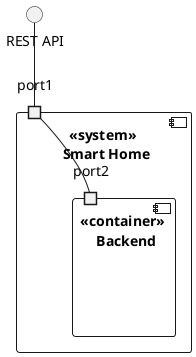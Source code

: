 @startuml
'https://plantuml.com/component-diagram


component "<<system>> \n Smart Home" {
component "<<container>> \n Backend"{
port port2

}
port port1

}

"REST API" -- port1

port1 -- port2



@enduml
